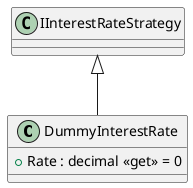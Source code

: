 @startuml
class DummyInterestRate {
    + Rate : decimal <<get>> = 0
}
IInterestRateStrategy <|-- DummyInterestRate
@enduml
